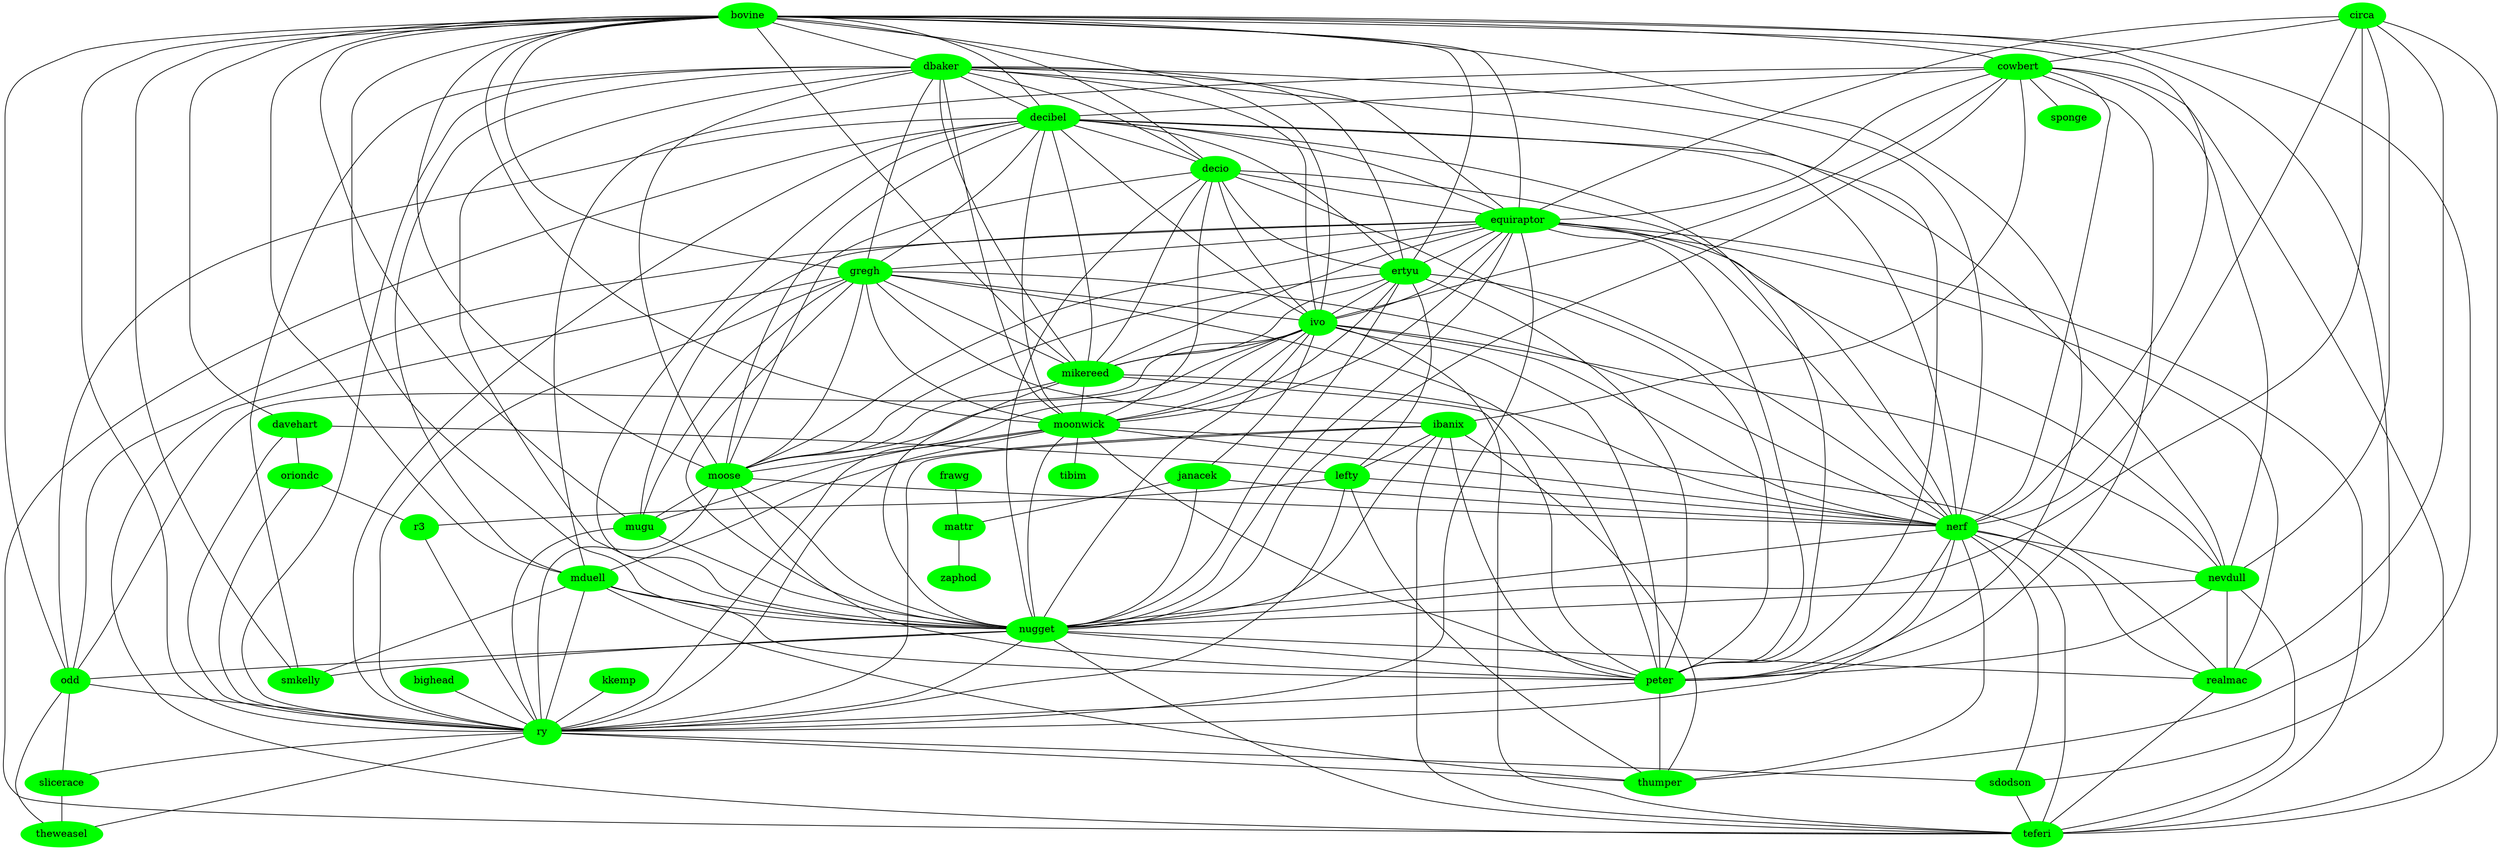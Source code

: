 graph G {
bighead [ color = green, style = filled ];
bovine [ color = green, style = filled ];
circa [ color = green, style = filled ];
cowbert [ color = green, style = filled ];
davehart [ color = green, style = filled ];
dbaker [ color = green, style = filled ];
decibel [ color = green, style = filled ];
decio [ color = green, style = filled ];
equiraptor [ color = green, style = filled ];
ertyu [ color = green, style = filled ];
frawg [ color = green, style = filled ];
gregh [ color = green, style = filled ];
ibanix [ color = green, style = filled ];
ivo [ color = green, style = filled ];
janacek [ color = green, style = filled ];
kkemp [ color = green, style = filled ];
lefty [ color = green, style = filled ];
mattr [ color = green, style = filled ];
mduell [ color = green, style = filled ];
mikereed [ color = green, style = filled ];
moonwick [ color = green, style = filled ];
moose [ color = green, style = filled ];
mugu [ color = green, style = filled ];
nerf [ color = green, style = filled ];
nevdull [ color = green, style = filled ];
nugget [ color = green, style = filled ];
odd [ color = green, style = filled ];
oriondc [ color = green, style = filled ];
peter [ color = green, style = filled ];
r3 [color = green, style = filled ];
realmac [ color = green, style = filled ];
ry [ color = green, style = filled ];
sdodson [ color = green, style = filled ];
slicerace [ color = green, style = filled ];
smkelly [ color = green, style = filled ];
sponge [ color = green, style = filled ];
theweasel [ color = green, style = filled ];
thumper [ color = green, style = filled ];
teferi [ color = green, style = filled ];
tibim [ color = green, style = filled ];
zaphod [ color = green, style = filled ];

bighead -- ry;
bovine -- cowbert;
bovine -- davehart;
bovine -- dbaker;
bovine -- decibel;
bovine -- decio;
bovine -- equiraptor;
bovine -- ertyu;
bovine -- gregh;
bovine -- ivo;
bovine -- mduell;
bovine -- mikereed;
bovine -- moonwick;
bovine -- moose;
bovine -- mugu;
bovine -- nerf;
bovine -- nugget;
bovine -- odd;
bovine -- peter;
bovine -- ry;
bovine -- sdodson;
bovine -- smkelly;
bovine -- thumper;
circa -- cowbert;
circa -- equiraptor;
circa -- nerf;
circa -- nevdull;
circa -- nugget;
circa -- realmac;
circa -- teferi;
cowbert -- decibel;
cowbert -- equiraptor;
cowbert -- ibanix;
cowbert -- ivo;
cowbert -- mduell;
cowbert -- nerf;
cowbert -- nevdull;
cowbert -- nugget;
cowbert -- peter;
cowbert -- sponge;
cowbert -- teferi;
davehart -- lefty;
davehart -- oriondc;
davehart -- ry;
dbaker -- decibel;
dbaker -- decio;
dbaker -- equiraptor;
dbaker -- ertyu;
dbaker -- gregh;
dbaker -- ivo;
dbaker -- mduell;
dbaker -- mikereed;
dbaker -- moonwick;
dbaker -- moose;
dbaker -- nerf;
dbaker -- nugget;
dbaker -- peter;
dbaker -- ry;
dbaker -- smkelly;
decibel -- decio;
decibel -- equiraptor;
decibel -- ertyu;
decibel -- gregh;
decibel -- ivo;
decibel -- mikereed;
decibel -- moonwick;
decibel -- moose;
decibel -- nerf;
decibel -- nevdull;
decibel -- nugget;
decibel -- odd;
decibel -- peter;
decibel -- ry;
decibel -- teferi;
decio -- equiraptor;
decio -- ertyu;
decio -- ivo;
decio -- mikereed;
decio -- moonwick;
decio -- moose;
decio -- nerf;
decio -- nugget;
decio -- peter;
equiraptor -- ertyu;
equiraptor -- gregh;
equiraptor -- ivo;
equiraptor -- mikereed;
equiraptor -- moonwick;
equiraptor -- moose;
equiraptor -- mugu;
equiraptor -- nerf;
equiraptor -- nevdull;
equiraptor -- nugget;
equiraptor -- odd;
equiraptor -- peter;
equiraptor -- realmac;
equiraptor -- ry;
equiraptor -- teferi;
ertyu -- ivo;
ertyu -- lefty;
ertyu -- mikereed;
ertyu -- moonwick;
ertyu -- moose;
ertyu -- nerf;
ertyu -- nugget;
ertyu -- peter;
frawg -- mattr;
gregh -- ibanix;
gregh -- ivo;
gregh -- mikereed;
gregh -- moonwick;
gregh -- moose;
gregh -- mugu;
gregh -- nerf;
gregh -- nugget;
gregh -- peter;
gregh -- ry;
gregh -- teferi;
ibanix -- lefty;
ibanix -- mduell;
ibanix -- nugget;
ibanix -- peter;
ibanix -- ry;
ibanix -- thumper;
ibanix -- teferi;
ivo -- janacek;
ivo -- mikereed;
ivo -- moonwick;
ivo -- moose;
ivo -- nerf;
ivo -- nevdull;
ivo -- nugget;
ivo -- odd;
ivo -- peter;
ivo -- ry;
ivo -- teferi;
janacek -- mattr;
janacek -- nerf;
janacek -- nugget;
kkemp -- ry;
lefty -- nerf;
lefty -- r3;
lefty -- ry;
lefty -- thumper;
mattr -- zaphod;
mduell -- nugget;
mduell -- peter;
mduell -- ry;
mduell -- smkelly;
mduell -- thumper;
mikereed -- moonwick;
mikereed -- moose;
mikereed -- nerf;
mikereed -- nugget;
mikereed -- peter;
moonwick -- moose;
moonwick -- mugu;
moonwick -- nerf;
moonwick -- nugget;
moonwick -- peter;
moonwick -- realmac;
moonwick -- ry;
moonwick -- tibim;
moose -- mugu;
moose -- nerf;
moose -- nugget;
moose -- peter;
moose -- ry;
mugu -- nugget;
mugu -- ry;
nerf -- nevdull;
nerf -- nugget;
nerf -- peter;
nerf -- realmac;
nerf -- ry;
nerf -- sdodson;
nerf -- teferi;
nerf -- thumper;
nevdull -- nugget;
nevdull -- peter;
nevdull -- realmac;
nevdull -- teferi;
nugget -- odd;
nugget -- peter;
nugget -- realmac;
nugget -- ry;
nugget -- smkelly;
nugget -- teferi;
odd -- ry;
odd -- slicerace;
odd -- theweasel;
oriondc -- r3;
oriondc -- ry;
peter -- ry;
peter -- thumper;
r3 -- ry;
realmac -- teferi;
ry -- sdodson;
ry -- slicerace;
ry -- theweasel;
ry -- thumper;
sdodson -- teferi;
slicerace -- theweasel;
} 
